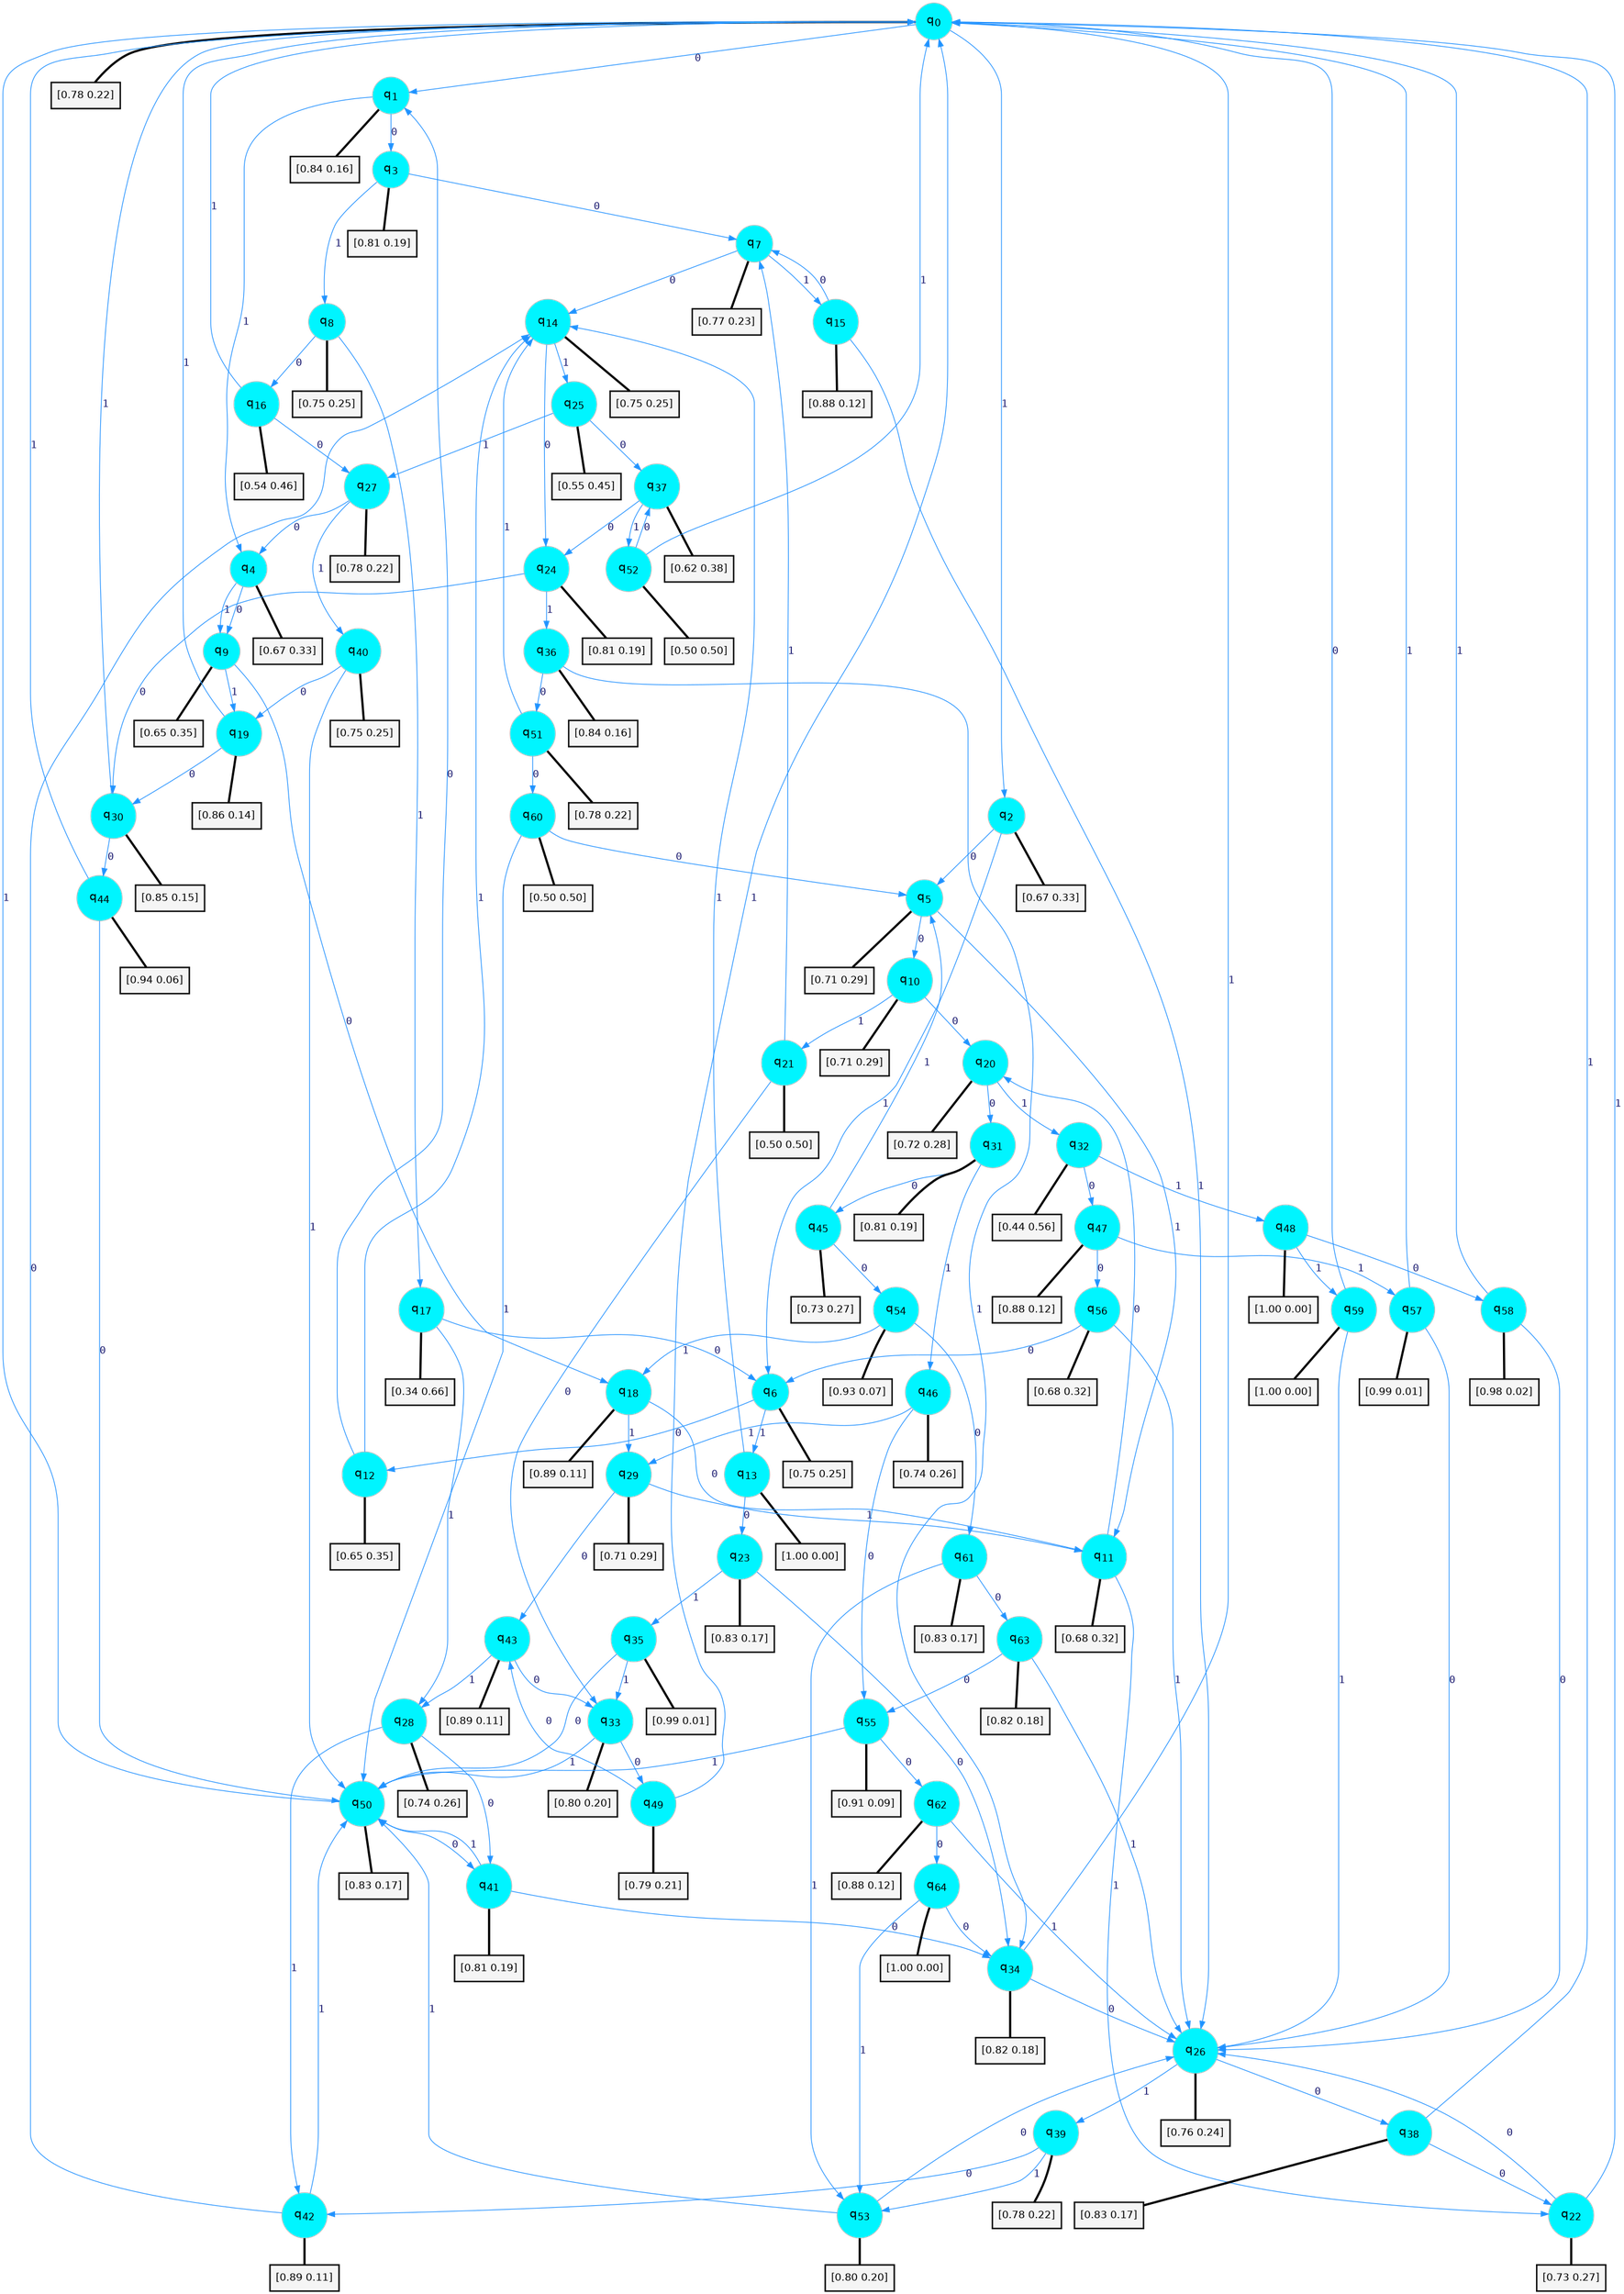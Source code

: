 digraph G {
graph [
bgcolor=transparent, dpi=300, rankdir=TD, size="40,25"];
node [
color=gray, fillcolor=turquoise1, fontcolor=black, fontname=Helvetica, fontsize=16, fontweight=bold, shape=circle, style=filled];
edge [
arrowsize=1, color=dodgerblue1, fontcolor=midnightblue, fontname=courier, fontweight=bold, penwidth=1, style=solid, weight=20];
0[label=<q<SUB>0</SUB>>];
1[label=<q<SUB>1</SUB>>];
2[label=<q<SUB>2</SUB>>];
3[label=<q<SUB>3</SUB>>];
4[label=<q<SUB>4</SUB>>];
5[label=<q<SUB>5</SUB>>];
6[label=<q<SUB>6</SUB>>];
7[label=<q<SUB>7</SUB>>];
8[label=<q<SUB>8</SUB>>];
9[label=<q<SUB>9</SUB>>];
10[label=<q<SUB>10</SUB>>];
11[label=<q<SUB>11</SUB>>];
12[label=<q<SUB>12</SUB>>];
13[label=<q<SUB>13</SUB>>];
14[label=<q<SUB>14</SUB>>];
15[label=<q<SUB>15</SUB>>];
16[label=<q<SUB>16</SUB>>];
17[label=<q<SUB>17</SUB>>];
18[label=<q<SUB>18</SUB>>];
19[label=<q<SUB>19</SUB>>];
20[label=<q<SUB>20</SUB>>];
21[label=<q<SUB>21</SUB>>];
22[label=<q<SUB>22</SUB>>];
23[label=<q<SUB>23</SUB>>];
24[label=<q<SUB>24</SUB>>];
25[label=<q<SUB>25</SUB>>];
26[label=<q<SUB>26</SUB>>];
27[label=<q<SUB>27</SUB>>];
28[label=<q<SUB>28</SUB>>];
29[label=<q<SUB>29</SUB>>];
30[label=<q<SUB>30</SUB>>];
31[label=<q<SUB>31</SUB>>];
32[label=<q<SUB>32</SUB>>];
33[label=<q<SUB>33</SUB>>];
34[label=<q<SUB>34</SUB>>];
35[label=<q<SUB>35</SUB>>];
36[label=<q<SUB>36</SUB>>];
37[label=<q<SUB>37</SUB>>];
38[label=<q<SUB>38</SUB>>];
39[label=<q<SUB>39</SUB>>];
40[label=<q<SUB>40</SUB>>];
41[label=<q<SUB>41</SUB>>];
42[label=<q<SUB>42</SUB>>];
43[label=<q<SUB>43</SUB>>];
44[label=<q<SUB>44</SUB>>];
45[label=<q<SUB>45</SUB>>];
46[label=<q<SUB>46</SUB>>];
47[label=<q<SUB>47</SUB>>];
48[label=<q<SUB>48</SUB>>];
49[label=<q<SUB>49</SUB>>];
50[label=<q<SUB>50</SUB>>];
51[label=<q<SUB>51</SUB>>];
52[label=<q<SUB>52</SUB>>];
53[label=<q<SUB>53</SUB>>];
54[label=<q<SUB>54</SUB>>];
55[label=<q<SUB>55</SUB>>];
56[label=<q<SUB>56</SUB>>];
57[label=<q<SUB>57</SUB>>];
58[label=<q<SUB>58</SUB>>];
59[label=<q<SUB>59</SUB>>];
60[label=<q<SUB>60</SUB>>];
61[label=<q<SUB>61</SUB>>];
62[label=<q<SUB>62</SUB>>];
63[label=<q<SUB>63</SUB>>];
64[label=<q<SUB>64</SUB>>];
65[label="[0.78 0.22]", shape=box,fontcolor=black, fontname=Helvetica, fontsize=14, penwidth=2, fillcolor=whitesmoke,color=black];
66[label="[0.84 0.16]", shape=box,fontcolor=black, fontname=Helvetica, fontsize=14, penwidth=2, fillcolor=whitesmoke,color=black];
67[label="[0.67 0.33]", shape=box,fontcolor=black, fontname=Helvetica, fontsize=14, penwidth=2, fillcolor=whitesmoke,color=black];
68[label="[0.81 0.19]", shape=box,fontcolor=black, fontname=Helvetica, fontsize=14, penwidth=2, fillcolor=whitesmoke,color=black];
69[label="[0.67 0.33]", shape=box,fontcolor=black, fontname=Helvetica, fontsize=14, penwidth=2, fillcolor=whitesmoke,color=black];
70[label="[0.71 0.29]", shape=box,fontcolor=black, fontname=Helvetica, fontsize=14, penwidth=2, fillcolor=whitesmoke,color=black];
71[label="[0.75 0.25]", shape=box,fontcolor=black, fontname=Helvetica, fontsize=14, penwidth=2, fillcolor=whitesmoke,color=black];
72[label="[0.77 0.23]", shape=box,fontcolor=black, fontname=Helvetica, fontsize=14, penwidth=2, fillcolor=whitesmoke,color=black];
73[label="[0.75 0.25]", shape=box,fontcolor=black, fontname=Helvetica, fontsize=14, penwidth=2, fillcolor=whitesmoke,color=black];
74[label="[0.65 0.35]", shape=box,fontcolor=black, fontname=Helvetica, fontsize=14, penwidth=2, fillcolor=whitesmoke,color=black];
75[label="[0.71 0.29]", shape=box,fontcolor=black, fontname=Helvetica, fontsize=14, penwidth=2, fillcolor=whitesmoke,color=black];
76[label="[0.68 0.32]", shape=box,fontcolor=black, fontname=Helvetica, fontsize=14, penwidth=2, fillcolor=whitesmoke,color=black];
77[label="[0.65 0.35]", shape=box,fontcolor=black, fontname=Helvetica, fontsize=14, penwidth=2, fillcolor=whitesmoke,color=black];
78[label="[1.00 0.00]", shape=box,fontcolor=black, fontname=Helvetica, fontsize=14, penwidth=2, fillcolor=whitesmoke,color=black];
79[label="[0.75 0.25]", shape=box,fontcolor=black, fontname=Helvetica, fontsize=14, penwidth=2, fillcolor=whitesmoke,color=black];
80[label="[0.88 0.12]", shape=box,fontcolor=black, fontname=Helvetica, fontsize=14, penwidth=2, fillcolor=whitesmoke,color=black];
81[label="[0.54 0.46]", shape=box,fontcolor=black, fontname=Helvetica, fontsize=14, penwidth=2, fillcolor=whitesmoke,color=black];
82[label="[0.34 0.66]", shape=box,fontcolor=black, fontname=Helvetica, fontsize=14, penwidth=2, fillcolor=whitesmoke,color=black];
83[label="[0.89 0.11]", shape=box,fontcolor=black, fontname=Helvetica, fontsize=14, penwidth=2, fillcolor=whitesmoke,color=black];
84[label="[0.86 0.14]", shape=box,fontcolor=black, fontname=Helvetica, fontsize=14, penwidth=2, fillcolor=whitesmoke,color=black];
85[label="[0.72 0.28]", shape=box,fontcolor=black, fontname=Helvetica, fontsize=14, penwidth=2, fillcolor=whitesmoke,color=black];
86[label="[0.50 0.50]", shape=box,fontcolor=black, fontname=Helvetica, fontsize=14, penwidth=2, fillcolor=whitesmoke,color=black];
87[label="[0.73 0.27]", shape=box,fontcolor=black, fontname=Helvetica, fontsize=14, penwidth=2, fillcolor=whitesmoke,color=black];
88[label="[0.83 0.17]", shape=box,fontcolor=black, fontname=Helvetica, fontsize=14, penwidth=2, fillcolor=whitesmoke,color=black];
89[label="[0.81 0.19]", shape=box,fontcolor=black, fontname=Helvetica, fontsize=14, penwidth=2, fillcolor=whitesmoke,color=black];
90[label="[0.55 0.45]", shape=box,fontcolor=black, fontname=Helvetica, fontsize=14, penwidth=2, fillcolor=whitesmoke,color=black];
91[label="[0.76 0.24]", shape=box,fontcolor=black, fontname=Helvetica, fontsize=14, penwidth=2, fillcolor=whitesmoke,color=black];
92[label="[0.78 0.22]", shape=box,fontcolor=black, fontname=Helvetica, fontsize=14, penwidth=2, fillcolor=whitesmoke,color=black];
93[label="[0.74 0.26]", shape=box,fontcolor=black, fontname=Helvetica, fontsize=14, penwidth=2, fillcolor=whitesmoke,color=black];
94[label="[0.71 0.29]", shape=box,fontcolor=black, fontname=Helvetica, fontsize=14, penwidth=2, fillcolor=whitesmoke,color=black];
95[label="[0.85 0.15]", shape=box,fontcolor=black, fontname=Helvetica, fontsize=14, penwidth=2, fillcolor=whitesmoke,color=black];
96[label="[0.81 0.19]", shape=box,fontcolor=black, fontname=Helvetica, fontsize=14, penwidth=2, fillcolor=whitesmoke,color=black];
97[label="[0.44 0.56]", shape=box,fontcolor=black, fontname=Helvetica, fontsize=14, penwidth=2, fillcolor=whitesmoke,color=black];
98[label="[0.80 0.20]", shape=box,fontcolor=black, fontname=Helvetica, fontsize=14, penwidth=2, fillcolor=whitesmoke,color=black];
99[label="[0.82 0.18]", shape=box,fontcolor=black, fontname=Helvetica, fontsize=14, penwidth=2, fillcolor=whitesmoke,color=black];
100[label="[0.99 0.01]", shape=box,fontcolor=black, fontname=Helvetica, fontsize=14, penwidth=2, fillcolor=whitesmoke,color=black];
101[label="[0.84 0.16]", shape=box,fontcolor=black, fontname=Helvetica, fontsize=14, penwidth=2, fillcolor=whitesmoke,color=black];
102[label="[0.62 0.38]", shape=box,fontcolor=black, fontname=Helvetica, fontsize=14, penwidth=2, fillcolor=whitesmoke,color=black];
103[label="[0.83 0.17]", shape=box,fontcolor=black, fontname=Helvetica, fontsize=14, penwidth=2, fillcolor=whitesmoke,color=black];
104[label="[0.78 0.22]", shape=box,fontcolor=black, fontname=Helvetica, fontsize=14, penwidth=2, fillcolor=whitesmoke,color=black];
105[label="[0.75 0.25]", shape=box,fontcolor=black, fontname=Helvetica, fontsize=14, penwidth=2, fillcolor=whitesmoke,color=black];
106[label="[0.81 0.19]", shape=box,fontcolor=black, fontname=Helvetica, fontsize=14, penwidth=2, fillcolor=whitesmoke,color=black];
107[label="[0.89 0.11]", shape=box,fontcolor=black, fontname=Helvetica, fontsize=14, penwidth=2, fillcolor=whitesmoke,color=black];
108[label="[0.89 0.11]", shape=box,fontcolor=black, fontname=Helvetica, fontsize=14, penwidth=2, fillcolor=whitesmoke,color=black];
109[label="[0.94 0.06]", shape=box,fontcolor=black, fontname=Helvetica, fontsize=14, penwidth=2, fillcolor=whitesmoke,color=black];
110[label="[0.73 0.27]", shape=box,fontcolor=black, fontname=Helvetica, fontsize=14, penwidth=2, fillcolor=whitesmoke,color=black];
111[label="[0.74 0.26]", shape=box,fontcolor=black, fontname=Helvetica, fontsize=14, penwidth=2, fillcolor=whitesmoke,color=black];
112[label="[0.88 0.12]", shape=box,fontcolor=black, fontname=Helvetica, fontsize=14, penwidth=2, fillcolor=whitesmoke,color=black];
113[label="[1.00 0.00]", shape=box,fontcolor=black, fontname=Helvetica, fontsize=14, penwidth=2, fillcolor=whitesmoke,color=black];
114[label="[0.79 0.21]", shape=box,fontcolor=black, fontname=Helvetica, fontsize=14, penwidth=2, fillcolor=whitesmoke,color=black];
115[label="[0.83 0.17]", shape=box,fontcolor=black, fontname=Helvetica, fontsize=14, penwidth=2, fillcolor=whitesmoke,color=black];
116[label="[0.78 0.22]", shape=box,fontcolor=black, fontname=Helvetica, fontsize=14, penwidth=2, fillcolor=whitesmoke,color=black];
117[label="[0.50 0.50]", shape=box,fontcolor=black, fontname=Helvetica, fontsize=14, penwidth=2, fillcolor=whitesmoke,color=black];
118[label="[0.80 0.20]", shape=box,fontcolor=black, fontname=Helvetica, fontsize=14, penwidth=2, fillcolor=whitesmoke,color=black];
119[label="[0.93 0.07]", shape=box,fontcolor=black, fontname=Helvetica, fontsize=14, penwidth=2, fillcolor=whitesmoke,color=black];
120[label="[0.91 0.09]", shape=box,fontcolor=black, fontname=Helvetica, fontsize=14, penwidth=2, fillcolor=whitesmoke,color=black];
121[label="[0.68 0.32]", shape=box,fontcolor=black, fontname=Helvetica, fontsize=14, penwidth=2, fillcolor=whitesmoke,color=black];
122[label="[0.99 0.01]", shape=box,fontcolor=black, fontname=Helvetica, fontsize=14, penwidth=2, fillcolor=whitesmoke,color=black];
123[label="[0.98 0.02]", shape=box,fontcolor=black, fontname=Helvetica, fontsize=14, penwidth=2, fillcolor=whitesmoke,color=black];
124[label="[1.00 0.00]", shape=box,fontcolor=black, fontname=Helvetica, fontsize=14, penwidth=2, fillcolor=whitesmoke,color=black];
125[label="[0.50 0.50]", shape=box,fontcolor=black, fontname=Helvetica, fontsize=14, penwidth=2, fillcolor=whitesmoke,color=black];
126[label="[0.83 0.17]", shape=box,fontcolor=black, fontname=Helvetica, fontsize=14, penwidth=2, fillcolor=whitesmoke,color=black];
127[label="[0.88 0.12]", shape=box,fontcolor=black, fontname=Helvetica, fontsize=14, penwidth=2, fillcolor=whitesmoke,color=black];
128[label="[0.82 0.18]", shape=box,fontcolor=black, fontname=Helvetica, fontsize=14, penwidth=2, fillcolor=whitesmoke,color=black];
129[label="[1.00 0.00]", shape=box,fontcolor=black, fontname=Helvetica, fontsize=14, penwidth=2, fillcolor=whitesmoke,color=black];
0->1 [label=0];
0->2 [label=1];
0->65 [arrowhead=none, penwidth=3,color=black];
1->3 [label=0];
1->4 [label=1];
1->66 [arrowhead=none, penwidth=3,color=black];
2->5 [label=0];
2->6 [label=1];
2->67 [arrowhead=none, penwidth=3,color=black];
3->7 [label=0];
3->8 [label=1];
3->68 [arrowhead=none, penwidth=3,color=black];
4->9 [label=0];
4->9 [label=1];
4->69 [arrowhead=none, penwidth=3,color=black];
5->10 [label=0];
5->11 [label=1];
5->70 [arrowhead=none, penwidth=3,color=black];
6->12 [label=0];
6->13 [label=1];
6->71 [arrowhead=none, penwidth=3,color=black];
7->14 [label=0];
7->15 [label=1];
7->72 [arrowhead=none, penwidth=3,color=black];
8->16 [label=0];
8->17 [label=1];
8->73 [arrowhead=none, penwidth=3,color=black];
9->18 [label=0];
9->19 [label=1];
9->74 [arrowhead=none, penwidth=3,color=black];
10->20 [label=0];
10->21 [label=1];
10->75 [arrowhead=none, penwidth=3,color=black];
11->20 [label=0];
11->22 [label=1];
11->76 [arrowhead=none, penwidth=3,color=black];
12->1 [label=0];
12->14 [label=1];
12->77 [arrowhead=none, penwidth=3,color=black];
13->23 [label=0];
13->14 [label=1];
13->78 [arrowhead=none, penwidth=3,color=black];
14->24 [label=0];
14->25 [label=1];
14->79 [arrowhead=none, penwidth=3,color=black];
15->7 [label=0];
15->26 [label=1];
15->80 [arrowhead=none, penwidth=3,color=black];
16->27 [label=0];
16->0 [label=1];
16->81 [arrowhead=none, penwidth=3,color=black];
17->6 [label=0];
17->28 [label=1];
17->82 [arrowhead=none, penwidth=3,color=black];
18->11 [label=0];
18->29 [label=1];
18->83 [arrowhead=none, penwidth=3,color=black];
19->30 [label=0];
19->0 [label=1];
19->84 [arrowhead=none, penwidth=3,color=black];
20->31 [label=0];
20->32 [label=1];
20->85 [arrowhead=none, penwidth=3,color=black];
21->33 [label=0];
21->7 [label=1];
21->86 [arrowhead=none, penwidth=3,color=black];
22->26 [label=0];
22->0 [label=1];
22->87 [arrowhead=none, penwidth=3,color=black];
23->34 [label=0];
23->35 [label=1];
23->88 [arrowhead=none, penwidth=3,color=black];
24->30 [label=0];
24->36 [label=1];
24->89 [arrowhead=none, penwidth=3,color=black];
25->37 [label=0];
25->27 [label=1];
25->90 [arrowhead=none, penwidth=3,color=black];
26->38 [label=0];
26->39 [label=1];
26->91 [arrowhead=none, penwidth=3,color=black];
27->4 [label=0];
27->40 [label=1];
27->92 [arrowhead=none, penwidth=3,color=black];
28->41 [label=0];
28->42 [label=1];
28->93 [arrowhead=none, penwidth=3,color=black];
29->43 [label=0];
29->11 [label=1];
29->94 [arrowhead=none, penwidth=3,color=black];
30->44 [label=0];
30->0 [label=1];
30->95 [arrowhead=none, penwidth=3,color=black];
31->45 [label=0];
31->46 [label=1];
31->96 [arrowhead=none, penwidth=3,color=black];
32->47 [label=0];
32->48 [label=1];
32->97 [arrowhead=none, penwidth=3,color=black];
33->49 [label=0];
33->50 [label=1];
33->98 [arrowhead=none, penwidth=3,color=black];
34->26 [label=0];
34->0 [label=1];
34->99 [arrowhead=none, penwidth=3,color=black];
35->50 [label=0];
35->33 [label=1];
35->100 [arrowhead=none, penwidth=3,color=black];
36->51 [label=0];
36->34 [label=1];
36->101 [arrowhead=none, penwidth=3,color=black];
37->24 [label=0];
37->52 [label=1];
37->102 [arrowhead=none, penwidth=3,color=black];
38->22 [label=0];
38->0 [label=1];
38->103 [arrowhead=none, penwidth=3,color=black];
39->42 [label=0];
39->53 [label=1];
39->104 [arrowhead=none, penwidth=3,color=black];
40->19 [label=0];
40->50 [label=1];
40->105 [arrowhead=none, penwidth=3,color=black];
41->34 [label=0];
41->50 [label=1];
41->106 [arrowhead=none, penwidth=3,color=black];
42->14 [label=0];
42->50 [label=1];
42->107 [arrowhead=none, penwidth=3,color=black];
43->33 [label=0];
43->28 [label=1];
43->108 [arrowhead=none, penwidth=3,color=black];
44->50 [label=0];
44->0 [label=1];
44->109 [arrowhead=none, penwidth=3,color=black];
45->54 [label=0];
45->5 [label=1];
45->110 [arrowhead=none, penwidth=3,color=black];
46->55 [label=0];
46->29 [label=1];
46->111 [arrowhead=none, penwidth=3,color=black];
47->56 [label=0];
47->57 [label=1];
47->112 [arrowhead=none, penwidth=3,color=black];
48->58 [label=0];
48->59 [label=1];
48->113 [arrowhead=none, penwidth=3,color=black];
49->43 [label=0];
49->0 [label=1];
49->114 [arrowhead=none, penwidth=3,color=black];
50->41 [label=0];
50->0 [label=1];
50->115 [arrowhead=none, penwidth=3,color=black];
51->60 [label=0];
51->14 [label=1];
51->116 [arrowhead=none, penwidth=3,color=black];
52->37 [label=0];
52->0 [label=1];
52->117 [arrowhead=none, penwidth=3,color=black];
53->26 [label=0];
53->50 [label=1];
53->118 [arrowhead=none, penwidth=3,color=black];
54->61 [label=0];
54->18 [label=1];
54->119 [arrowhead=none, penwidth=3,color=black];
55->62 [label=0];
55->50 [label=1];
55->120 [arrowhead=none, penwidth=3,color=black];
56->6 [label=0];
56->26 [label=1];
56->121 [arrowhead=none, penwidth=3,color=black];
57->26 [label=0];
57->0 [label=1];
57->122 [arrowhead=none, penwidth=3,color=black];
58->26 [label=0];
58->0 [label=1];
58->123 [arrowhead=none, penwidth=3,color=black];
59->0 [label=0];
59->26 [label=1];
59->124 [arrowhead=none, penwidth=3,color=black];
60->5 [label=0];
60->50 [label=1];
60->125 [arrowhead=none, penwidth=3,color=black];
61->63 [label=0];
61->53 [label=1];
61->126 [arrowhead=none, penwidth=3,color=black];
62->64 [label=0];
62->26 [label=1];
62->127 [arrowhead=none, penwidth=3,color=black];
63->55 [label=0];
63->26 [label=1];
63->128 [arrowhead=none, penwidth=3,color=black];
64->34 [label=0];
64->53 [label=1];
64->129 [arrowhead=none, penwidth=3,color=black];
}
